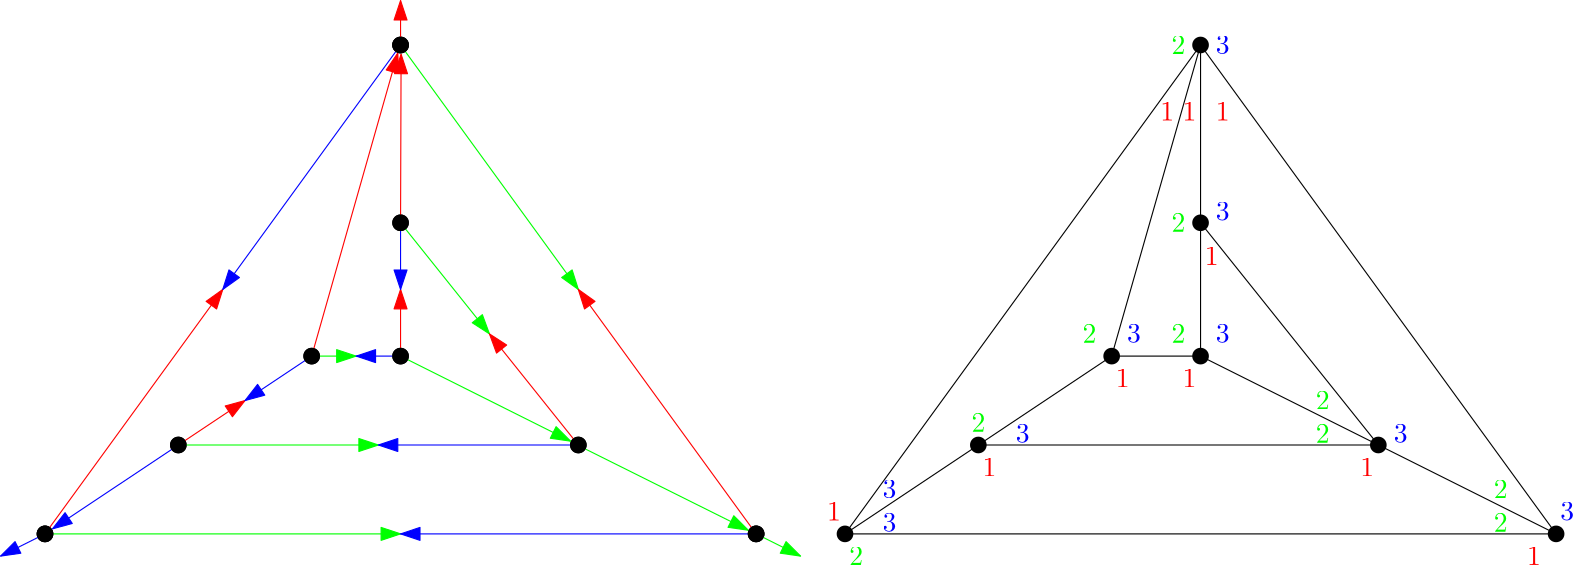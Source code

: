 <?xml version="1.0"?>
<!DOCTYPE ipe SYSTEM "ipe.dtd">
<ipe version="70206" creator="Ipe 7.2.7">
<info created="D:20190613153902" modified="D:20190613155657"/>
<ipestyle name="basic">
<symbol name="arrow/arc(spx)">
<path stroke="sym-stroke" fill="sym-stroke" pen="sym-pen">
0 0 m
-1 0.333 l
-1 -0.333 l
h
</path>
</symbol>
<symbol name="arrow/farc(spx)">
<path stroke="sym-stroke" fill="white" pen="sym-pen">
0 0 m
-1 0.333 l
-1 -0.333 l
h
</path>
</symbol>
<symbol name="arrow/ptarc(spx)">
<path stroke="sym-stroke" fill="sym-stroke" pen="sym-pen">
0 0 m
-1 0.333 l
-0.8 0 l
-1 -0.333 l
h
</path>
</symbol>
<symbol name="arrow/fptarc(spx)">
<path stroke="sym-stroke" fill="white" pen="sym-pen">
0 0 m
-1 0.333 l
-0.8 0 l
-1 -0.333 l
h
</path>
</symbol>
<symbol name="mark/circle(sx)" transformations="translations">
<path fill="sym-stroke">
0.6 0 0 0.6 0 0 e
0.4 0 0 0.4 0 0 e
</path>
</symbol>
<symbol name="mark/disk(sx)" transformations="translations">
<path fill="sym-stroke">
0.6 0 0 0.6 0 0 e
</path>
</symbol>
<symbol name="mark/fdisk(sfx)" transformations="translations">
<group>
<path fill="sym-fill">
0.5 0 0 0.5 0 0 e
</path>
<path fill="sym-stroke" fillrule="eofill">
0.6 0 0 0.6 0 0 e
0.4 0 0 0.4 0 0 e
</path>
</group>
</symbol>
<symbol name="mark/box(sx)" transformations="translations">
<path fill="sym-stroke" fillrule="eofill">
-0.6 -0.6 m
0.6 -0.6 l
0.6 0.6 l
-0.6 0.6 l
h
-0.4 -0.4 m
0.4 -0.4 l
0.4 0.4 l
-0.4 0.4 l
h
</path>
</symbol>
<symbol name="mark/square(sx)" transformations="translations">
<path fill="sym-stroke">
-0.6 -0.6 m
0.6 -0.6 l
0.6 0.6 l
-0.6 0.6 l
h
</path>
</symbol>
<symbol name="mark/fsquare(sfx)" transformations="translations">
<group>
<path fill="sym-fill">
-0.5 -0.5 m
0.5 -0.5 l
0.5 0.5 l
-0.5 0.5 l
h
</path>
<path fill="sym-stroke" fillrule="eofill">
-0.6 -0.6 m
0.6 -0.6 l
0.6 0.6 l
-0.6 0.6 l
h
-0.4 -0.4 m
0.4 -0.4 l
0.4 0.4 l
-0.4 0.4 l
h
</path>
</group>
</symbol>
<symbol name="mark/cross(sx)" transformations="translations">
<group>
<path fill="sym-stroke">
-0.43 -0.57 m
0.57 0.43 l
0.43 0.57 l
-0.57 -0.43 l
h
</path>
<path fill="sym-stroke">
-0.43 0.57 m
0.57 -0.43 l
0.43 -0.57 l
-0.57 0.43 l
h
</path>
</group>
</symbol>
<symbol name="arrow/fnormal(spx)">
<path stroke="sym-stroke" fill="white" pen="sym-pen">
0 0 m
-1 0.333 l
-1 -0.333 l
h
</path>
</symbol>
<symbol name="arrow/pointed(spx)">
<path stroke="sym-stroke" fill="sym-stroke" pen="sym-pen">
0 0 m
-1 0.333 l
-0.8 0 l
-1 -0.333 l
h
</path>
</symbol>
<symbol name="arrow/fpointed(spx)">
<path stroke="sym-stroke" fill="white" pen="sym-pen">
0 0 m
-1 0.333 l
-0.8 0 l
-1 -0.333 l
h
</path>
</symbol>
<symbol name="arrow/linear(spx)">
<path stroke="sym-stroke" pen="sym-pen">
-1 0.333 m
0 0 l
-1 -0.333 l
</path>
</symbol>
<symbol name="arrow/fdouble(spx)">
<path stroke="sym-stroke" fill="white" pen="sym-pen">
0 0 m
-1 0.333 l
-1 -0.333 l
h
-1 0 m
-2 0.333 l
-2 -0.333 l
h
</path>
</symbol>
<symbol name="arrow/double(spx)">
<path stroke="sym-stroke" fill="sym-stroke" pen="sym-pen">
0 0 m
-1 0.333 l
-1 -0.333 l
h
-1 0 m
-2 0.333 l
-2 -0.333 l
h
</path>
</symbol>
<pen name="heavier" value="0.8"/>
<pen name="fat" value="1.2"/>
<pen name="ultrafat" value="2"/>
<symbolsize name="large" value="5"/>
<symbolsize name="small" value="2"/>
<symbolsize name="tiny" value="1.1"/>
<arrowsize name="large" value="10"/>
<arrowsize name="small" value="5"/>
<arrowsize name="tiny" value="3"/>
<color name="red" value="1 0 0"/>
<color name="green" value="0 1 0"/>
<color name="blue" value="0 0 1"/>
<color name="yellow" value="1 1 0"/>
<color name="orange" value="1 0.647 0"/>
<color name="gold" value="1 0.843 0"/>
<color name="purple" value="0.627 0.125 0.941"/>
<color name="gray" value="0.745"/>
<color name="brown" value="0.647 0.165 0.165"/>
<color name="navy" value="0 0 0.502"/>
<color name="pink" value="1 0.753 0.796"/>
<color name="seagreen" value="0.18 0.545 0.341"/>
<color name="turquoise" value="0.251 0.878 0.816"/>
<color name="violet" value="0.933 0.51 0.933"/>
<color name="darkblue" value="0 0 0.545"/>
<color name="darkcyan" value="0 0.545 0.545"/>
<color name="darkgray" value="0.663"/>
<color name="darkgreen" value="0 0.392 0"/>
<color name="darkmagenta" value="0.545 0 0.545"/>
<color name="darkorange" value="1 0.549 0"/>
<color name="darkred" value="0.545 0 0"/>
<color name="lightblue" value="0.678 0.847 0.902"/>
<color name="lightcyan" value="0.878 1 1"/>
<color name="lightgray" value="0.827"/>
<color name="lightgreen" value="0.565 0.933 0.565"/>
<color name="lightyellow" value="1 1 0.878"/>
<dashstyle name="dashed" value="[4] 0"/>
<dashstyle name="dotted" value="[1 3] 0"/>
<dashstyle name="dash dotted" value="[4 2 1 2] 0"/>
<dashstyle name="dash dot dotted" value="[4 2 1 2 1 2] 0"/>
<textsize name="large" value="\large"/>
<textsize name="Large" value="\Large"/>
<textsize name="LARGE" value="\LARGE"/>
<textsize name="huge" value="\huge"/>
<textsize name="Huge" value="\Huge"/>
<textsize name="small" value="\small"/>
<textsize name="footnote" value="\footnotesize"/>
<textsize name="tiny" value="\tiny"/>
<textstyle name="center" begin="\begin{center}" end="\end{center}"/>
<textstyle name="itemize" begin="\begin{itemize}" end="\end{itemize}"/>
<textstyle name="item" begin="\begin{itemize}\item{}" end="\end{itemize}"/>
<gridsize name="4 pts" value="4"/>
<gridsize name="8 pts (~3 mm)" value="8"/>
<gridsize name="16 pts (~6 mm)" value="16"/>
<gridsize name="32 pts (~12 mm)" value="32"/>
<gridsize name="10 pts (~3.5 mm)" value="10"/>
<gridsize name="20 pts (~7 mm)" value="20"/>
<gridsize name="14 pts (~5 mm)" value="14"/>
<gridsize name="28 pts (~10 mm)" value="28"/>
<gridsize name="56 pts (~20 mm)" value="56"/>
<anglesize name="90 deg" value="90"/>
<anglesize name="60 deg" value="60"/>
<anglesize name="45 deg" value="45"/>
<anglesize name="30 deg" value="30"/>
<anglesize name="22.5 deg" value="22.5"/>
<opacity name="10%" value="0.1"/>
<opacity name="30%" value="0.3"/>
<opacity name="50%" value="0.5"/>
<opacity name="75%" value="0.75"/>
<tiling name="falling" angle="-60" step="4" width="1"/>
<tiling name="rising" angle="30" step="4" width="1"/>
</ipestyle>
<page>
<layer name="alpha"/>
<view layers="alpha" active="alpha"/>
<path layer="alpha" matrix="1 0 0 1 256 0" stroke="black">
192 816 m
64 640 l
320 640 l
192 816 l
</path>
<path matrix="1 0 0 1 256 0" stroke="black">
192 816 m
160 704 l
64 640 l
</path>
<path matrix="1 0 0 1 256 0" stroke="black">
112 672 m
256 672 l
192 704 l
192 816 l
</path>
<path matrix="1 0 0 1 256 0" stroke="black">
160 704 m
192 704 l
</path>
<path matrix="1 0 0 1 256 0" stroke="black">
256 672 m
192 752 l
</path>
<path matrix="1 0 0 1 256 0" stroke="black">
256 672 m
320 640 l
</path>
<use name="mark/disk(sx)" pos="32 640" size="large" stroke="black"/>
<use name="mark/disk(sx)" pos="128 704" size="large" stroke="black"/>
<use name="mark/disk(sx)" pos="160 704" size="large" stroke="black"/>
<use name="mark/disk(sx)" pos="80 672" size="large" stroke="black"/>
<use name="mark/disk(sx)" pos="224 672" size="large" stroke="black"/>
<use name="mark/disk(sx)" pos="160 752" size="large" stroke="black"/>
<use name="mark/disk(sx)" pos="160 816" size="large" stroke="black"/>
<use name="mark/disk(sx)" pos="288 640" size="large" stroke="black"/>
<path stroke="green" arrow="normal/normal">
226.631 670.501 m
285.187 641.322 l
</path>
<path stroke="green" arrow="normal/normal">
80 672 m
152 672 l
</path>
<path stroke="green" arrow="normal/normal">
160 752 m
192 712 l
</path>
<path stroke="green" arrow="normal/normal">
160 816 m
224 728 l
</path>
<path stroke="green" arrow="normal/normal">
32 640 m
160 640 l
</path>
<path stroke="green" arrow="normal/normal">
128 704 m
144 704 l
</path>
<path stroke="red" arrow="normal/normal">
160 752 m
160.194 812.674 l
</path>
<path stroke="red" arrow="normal/normal">
128 704 m
159.004 813.105 l
</path>
<path stroke="red" arrow="normal/normal">
32 640 m
96 728 l
</path>
<path stroke="red" arrow="normal/normal">
288 640 m
224 728 l
</path>
<path stroke="red" arrow="normal/normal">
160 704 m
160 728 l
</path>
<path stroke="red" arrow="normal/normal">
224 672 m
192 712 l
</path>
<path stroke="red" arrow="normal/normal">
80 672 m
104 688 l
</path>
<path stroke="blue" arrow="normal/normal">
288 640 m
160 640 l
</path>
<path stroke="blue" arrow="normal/normal">
160 816 m
96 728 l
</path>
<path stroke="blue" arrow="normal/normal">
128 704 m
104 688 l
</path>
<path stroke="blue" arrow="normal/normal">
80 672 m
34.6943 641.812 l
</path>
<path stroke="blue" arrow="normal/normal">
224 672 m
152 672 l
</path>
<path stroke="blue" arrow="normal/normal">
160 704 m
144 704 l
</path>
<path stroke="blue" arrow="normal/normal">
160 752 m
160 728 l
</path>
<path stroke="green" arrow="normal/normal">
160 704 m
221.21 673.382 l
</path>
<use name="mark/disk(sx)" pos="160 816" size="large" stroke="black"/>
<use name="mark/disk(sx)" pos="80 672" size="large" stroke="black"/>
<use name="mark/disk(sx)" pos="128 704" size="large" stroke="black"/>
<use name="mark/disk(sx)" pos="160 704" size="large" stroke="black"/>
<use name="mark/disk(sx)" pos="160 752" size="large" stroke="black"/>
<use name="mark/disk(sx)" pos="224 672" size="large" stroke="black"/>
<use name="mark/disk(sx)" pos="288 640" size="large" stroke="black"/>
<use name="mark/disk(sx)" pos="32 640" size="large" stroke="black"/>
<path stroke="red" arrow="normal/normal">
160 816 m
160 832 l
</path>
<path stroke="green" arrow="normal/normal">
288 640 m
304 632 l
</path>
<path stroke="blue" arrow="normal/normal">
32 640 m
16 632 l
</path>
<use name="mark/disk(sx)" pos="32 640" size="large" stroke="black"/>
<use name="mark/disk(sx)" pos="288 640" size="large" stroke="black"/>
<use name="mark/disk(sx)" pos="160 816" size="large" stroke="black"/>
<text matrix="1 0 0 1 4 8" transformations="translations" pos="432 784" stroke="red" type="label" width="4.981" height="6.42" depth="0" halign="center" valign="center">1</text>
<text matrix="1 0 0 1 4 8" transformations="translations" pos="440 784" stroke="red" type="label" width="4.981" height="6.42" depth="0" halign="center" valign="center">1</text>
<text matrix="1 0 0 1 4 0" transformations="translations" pos="452 792" stroke="red" type="label" width="4.981" height="6.42" depth="0" halign="center" valign="center">1</text>
<text matrix="1 0 0 1 4 0" transformations="translations" pos="452 756" stroke="blue" type="label" width="4.981" height="6.42" depth="0" halign="center" valign="center">3</text>
<text matrix="1 0 0 1 -4 0" transformations="translations" pos="444 752" stroke="green" type="label" width="4.981" height="6.42" depth="0" halign="center" valign="center">2</text>
<text matrix="1 0 0 1 0 4" transformations="translations" pos="424 708" stroke="blue" type="label" width="4.981" height="6.42" depth="0" halign="center" valign="center">3</text>
<text matrix="1 0 0 1 -4 4" transformations="translations" pos="412 708" stroke="green" type="label" width="4.981" height="6.42" depth="0" halign="center" valign="center">2</text>
<text matrix="1 0 0 1 0 4" transformations="translations" pos="456 708" stroke="blue" type="label" width="4.981" height="6.42" depth="0" halign="center" valign="center">3</text>
<text matrix="1 0 0 1 0 4" transformations="translations" pos="452 736" stroke="red" type="label" width="4.981" height="6.42" depth="0" halign="center" valign="center">1</text>
<text matrix="1 0 0 1 -4 0" transformations="translations" pos="388 676" stroke="blue" type="label" width="4.981" height="6.42" depth="0" halign="center" valign="center">3</text>
<text transformations="translations" pos="420 696" stroke="red" type="label" width="4.981" height="6.42" depth="0" halign="center" valign="center">1</text>
<text matrix="1 0 0 1 4 0" transformations="translations" pos="488 676" stroke="green" type="label" width="4.981" height="6.42" depth="0" halign="center" valign="center">2</text>
<text transformations="translations" pos="492 688" stroke="green" type="label" width="4.981" height="6.42" depth="0" halign="center" valign="center">2</text>
<text transformations="translations" pos="444 696" stroke="red" type="label" width="4.981" height="6.42" depth="0" halign="center" valign="center">1</text>
<text matrix="1 0 0 1 -4 4" transformations="translations" pos="444 708" stroke="green" type="label" width="4.981" height="6.42" depth="0" halign="center" valign="center">2</text>
<text transformations="translations" pos="336 644" stroke="blue" type="label" width="4.981" height="6.42" depth="0" halign="center" valign="center">3</text>
<text transformations="translations" pos="336 656" stroke="blue" type="label" width="4.981" height="6.42" depth="0" halign="center" valign="center">3</text>
<text transformations="translations" pos="556 644" stroke="green" type="label" width="4.981" height="6.42" depth="0" halign="center" valign="center">2</text>
<text transformations="translations" pos="556 656" stroke="green" type="label" width="4.981" height="6.42" depth="0" halign="center" valign="center">2</text>
<text matrix="1 0 0 1 -4 0" transformations="translations" pos="512 664" stroke="red" type="label" width="4.981" height="6.42" depth="0" halign="center" valign="center">1</text>
<text matrix="1 0 0 1 4 0" transformations="translations" pos="516 676" stroke="blue" type="label" width="4.981" height="6.42" depth="0" halign="center" valign="center">3</text>
<text matrix="1 0 0 1 0 -4" transformations="translations" pos="372 668" stroke="red" type="label" width="4.981" height="6.42" depth="0" halign="center" valign="center">1</text>
<text matrix="1 0 0 1 0 4" transformations="translations" pos="368 676" stroke="green" type="label" width="4.981" height="6.42" depth="0" halign="center" valign="center">2</text>
<text transformations="translations" pos="456 816" stroke="blue" type="label" width="4.981" height="6.42" depth="0" halign="center" valign="center">3</text>
<text transformations="translations" pos="440 816" stroke="green" type="label" width="4.981" height="6.42" depth="0" halign="center" valign="center">2</text>
<text transformations="translations" pos="580 648" stroke="blue" type="label" width="4.981" height="6.42" depth="0" halign="center" valign="center">3</text>
<text transformations="translations" pos="568 632" stroke="red" type="label" width="4.981" height="6.42" depth="0" halign="center" valign="center">1</text>
<text transformations="translations" pos="324 632" stroke="green" type="label" width="4.981" height="6.42" depth="0" halign="center" valign="center">2</text>
<text transformations="translations" pos="316 648" stroke="red" type="label" width="4.981" height="6.42" depth="0" halign="center" valign="center">1</text>
<use name="mark/disk(sx)" pos="448 816" size="large" stroke="black"/>
<use name="mark/disk(sx)" pos="416 704" size="large" stroke="black"/>
<use name="mark/disk(sx)" pos="448 704" size="large" stroke="black"/>
<use name="mark/disk(sx)" pos="512 672" size="large" stroke="black"/>
<use name="mark/disk(sx)" pos="576 640" size="large" stroke="black"/>
<use name="mark/disk(sx)" pos="368 672" size="large" stroke="black"/>
<use name="mark/disk(sx)" pos="320 640" size="large" stroke="black"/>
<use name="mark/disk(sx)" pos="448 752" size="large" stroke="black"/>
</page>
</ipe>
